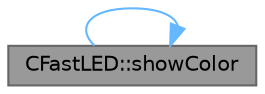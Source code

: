 digraph "CFastLED::showColor"
{
 // LATEX_PDF_SIZE
  bgcolor="transparent";
  edge [fontname=Helvetica,fontsize=10,labelfontname=Helvetica,labelfontsize=10];
  node [fontname=Helvetica,fontsize=10,shape=box,height=0.2,width=0.4];
  rankdir="LR";
  Node1 [id="Node000001",label="CFastLED::showColor",height=0.2,width=0.4,color="gray40", fillcolor="grey60", style="filled", fontcolor="black",tooltip="Set all leds on all controllers to the given color."];
  Node1 -> Node1 [id="edge1_Node000001_Node000001",color="steelblue1",style="solid",tooltip=" "];
}
